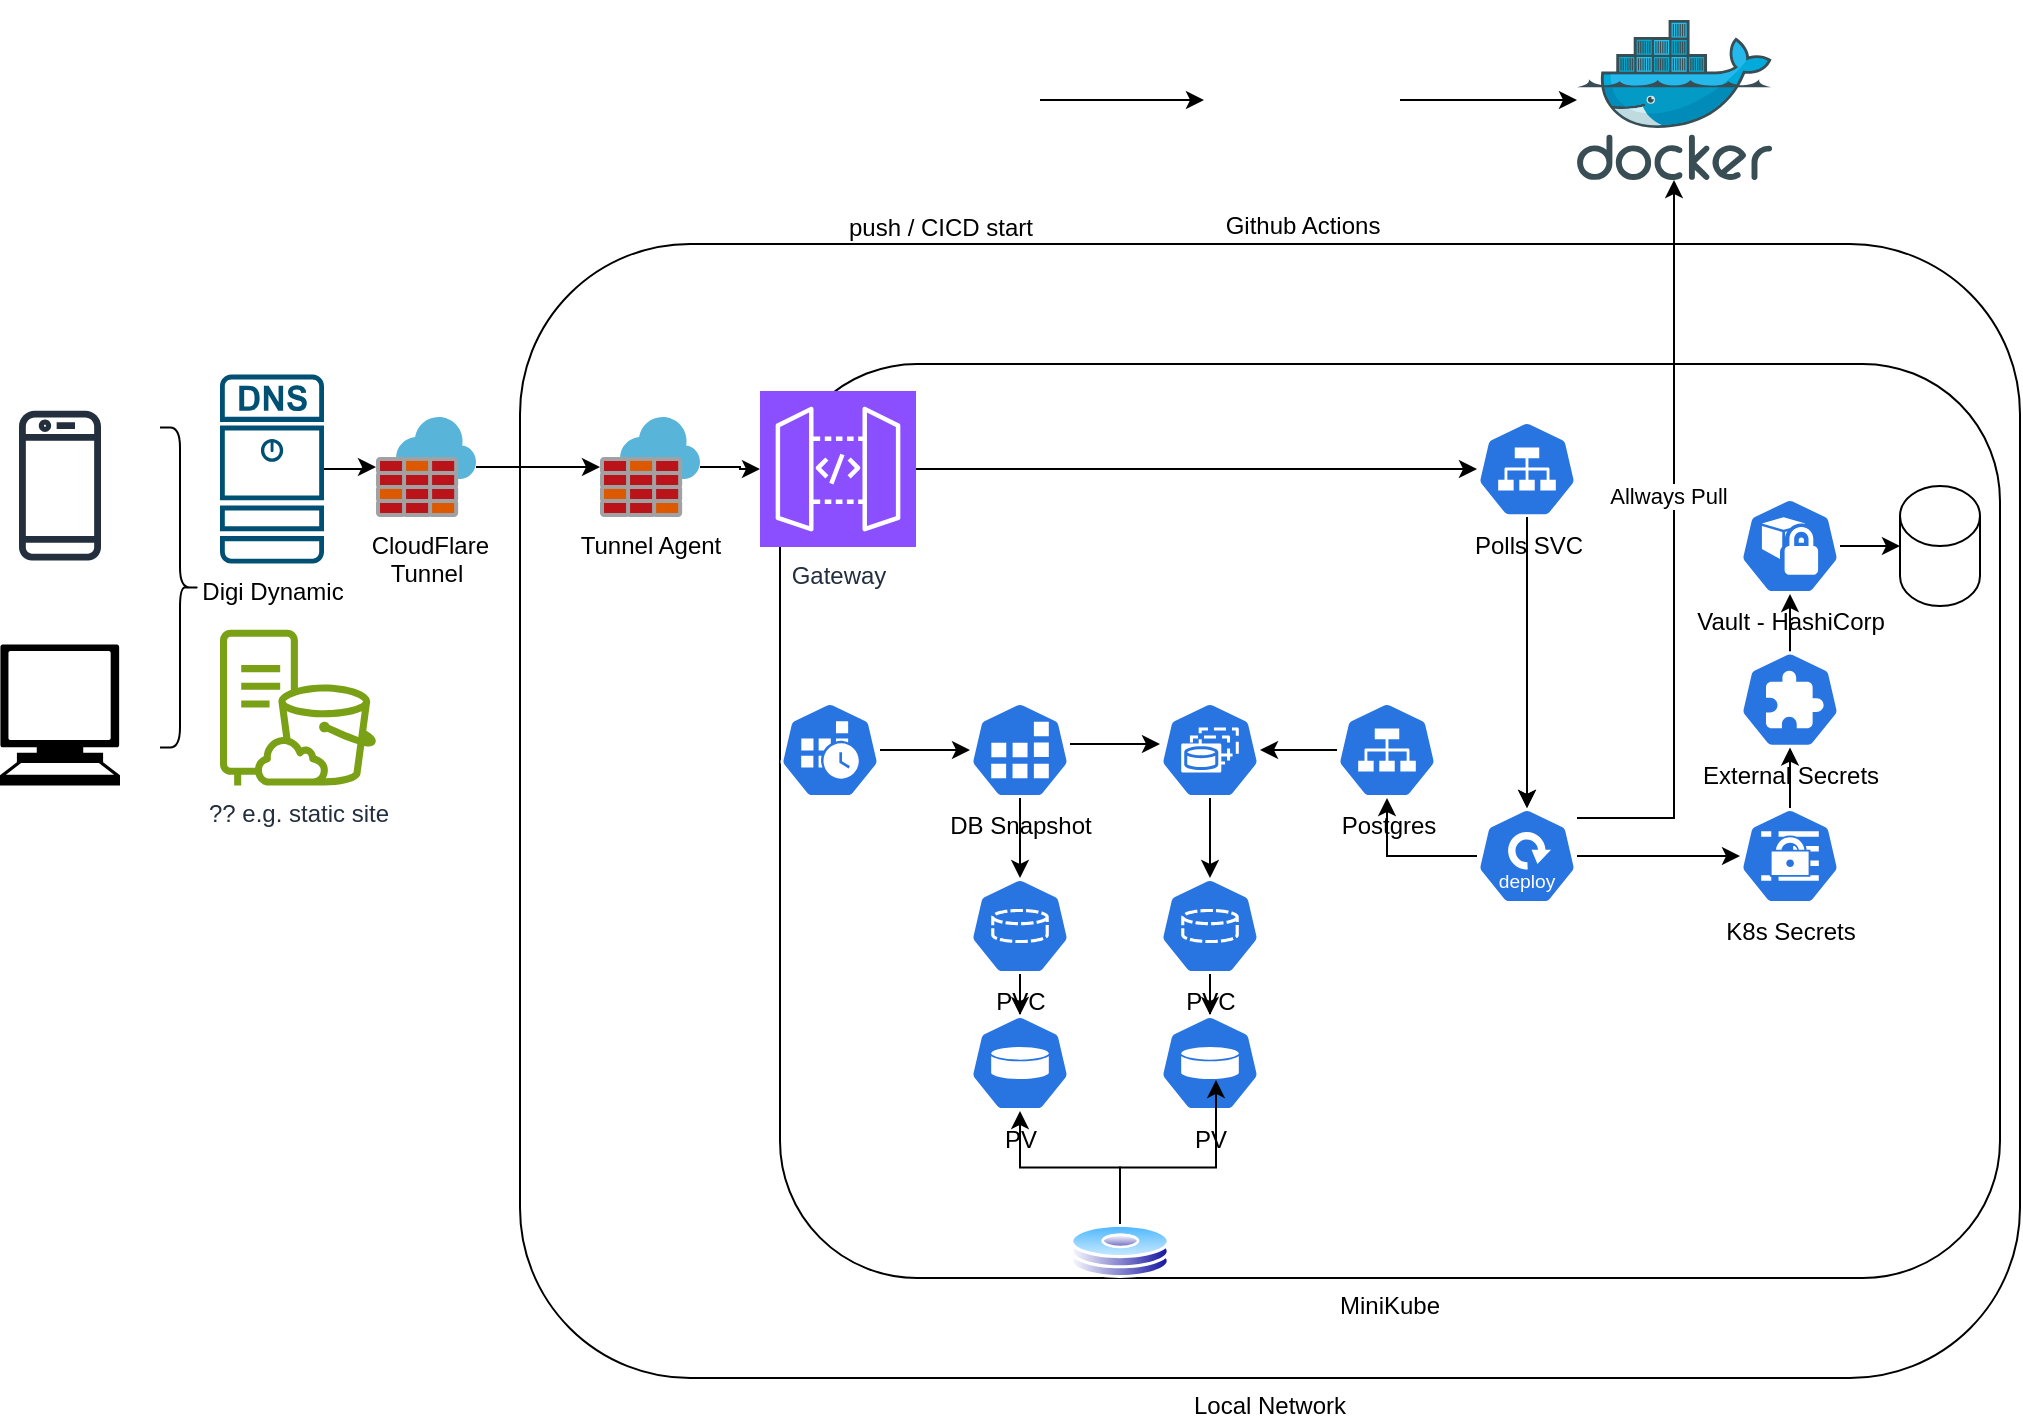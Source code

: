 <mxfile version="24.6.4" type="github">
  <diagram id="Ht1M8jgEwFfnCIfOTk4-" name="Page-1">
    <mxGraphModel dx="1434" dy="2453" grid="1" gridSize="10" guides="1" tooltips="1" connect="1" arrows="1" fold="1" page="1" pageScale="1" pageWidth="1169" pageHeight="827" math="0" shadow="0">
      <root>
        <mxCell id="0" />
        <mxCell id="1" parent="0" />
        <mxCell id="aVOqjhGYucEx2oazw3-k-55" value="Local Network" style="rounded=1;whiteSpace=wrap;html=1;fillColor=none;labelPosition=center;verticalLabelPosition=bottom;align=center;verticalAlign=top;" vertex="1" parent="1">
          <mxGeometry x="320" y="-1457.05" width="750" height="567.05" as="geometry" />
        </mxCell>
        <mxCell id="gNOePfXuiMs6rmTH2Cl8-12" value="MiniKube" style="rounded=1;whiteSpace=wrap;html=1;fillColor=none;labelPosition=center;verticalLabelPosition=bottom;align=center;verticalAlign=top;" parent="1" vertex="1">
          <mxGeometry x="450" y="-1397.05" width="610" height="457.05" as="geometry" />
        </mxCell>
        <mxCell id="gNOePfXuiMs6rmTH2Cl8-1" value="" style="sketch=0;outlineConnect=0;fontColor=#232F3E;gradientColor=none;fillColor=#232F3D;strokeColor=none;dashed=0;verticalLabelPosition=bottom;verticalAlign=top;align=center;html=1;fontSize=12;fontStyle=0;aspect=fixed;pointerEvents=1;shape=mxgraph.aws4.mobile_client;" parent="1" vertex="1">
          <mxGeometry x="69.5" y="-1375.22" width="41" height="78" as="geometry" />
        </mxCell>
        <mxCell id="gNOePfXuiMs6rmTH2Cl8-2" value="" style="shape=mxgraph.signs.tech.computer;html=1;pointerEvents=1;fillColor=#000000;strokeColor=none;verticalLabelPosition=bottom;verticalAlign=top;align=center;" parent="1" vertex="1">
          <mxGeometry x="60" y="-1256.72" width="60" height="70.5" as="geometry" />
        </mxCell>
        <mxCell id="gNOePfXuiMs6rmTH2Cl8-5" value="?? e.g. static site&lt;div&gt;&lt;br&gt;&lt;/div&gt;" style="sketch=0;outlineConnect=0;fontColor=#232F3E;gradientColor=none;fillColor=#7AA116;strokeColor=none;dashed=0;verticalLabelPosition=bottom;verticalAlign=top;align=center;html=1;fontSize=12;fontStyle=0;aspect=fixed;pointerEvents=1;shape=mxgraph.aws4.s3_on_outposts;" parent="1" vertex="1">
          <mxGeometry x="170" y="-1264.22" width="78" height="78" as="geometry" />
        </mxCell>
        <mxCell id="gNOePfXuiMs6rmTH2Cl8-6" value="" style="shape=curlyBracket;whiteSpace=wrap;html=1;rounded=1;flipH=1;labelPosition=right;verticalLabelPosition=middle;align=left;verticalAlign=middle;" parent="1" vertex="1">
          <mxGeometry x="140" y="-1365.22" width="20" height="160" as="geometry" />
        </mxCell>
        <mxCell id="aVOqjhGYucEx2oazw3-k-59" style="edgeStyle=orthogonalEdgeStyle;rounded=0;orthogonalLoop=1;jettySize=auto;html=1;" edge="1" parent="1" source="gNOePfXuiMs6rmTH2Cl8-7" target="aVOqjhGYucEx2oazw3-k-35">
          <mxGeometry relative="1" as="geometry" />
        </mxCell>
        <mxCell id="gNOePfXuiMs6rmTH2Cl8-7" value="Gateway" style="sketch=0;points=[[0,0,0],[0.25,0,0],[0.5,0,0],[0.75,0,0],[1,0,0],[0,1,0],[0.25,1,0],[0.5,1,0],[0.75,1,0],[1,1,0],[0,0.25,0],[0,0.5,0],[0,0.75,0],[1,0.25,0],[1,0.5,0],[1,0.75,0]];outlineConnect=0;fontColor=#232F3E;fillColor=#8C4FFF;strokeColor=#ffffff;dashed=0;verticalLabelPosition=bottom;verticalAlign=top;align=center;html=1;fontSize=12;fontStyle=0;aspect=fixed;shape=mxgraph.aws4.resourceIcon;resIcon=mxgraph.aws4.api_gateway;" parent="1" vertex="1">
          <mxGeometry x="440" y="-1383.49" width="78" height="78" as="geometry" />
        </mxCell>
        <mxCell id="gNOePfXuiMs6rmTH2Cl8-8" value="Digi Dynamic" style="sketch=0;points=[[0.015,0.015,0],[0.985,0.015,0],[0.985,0.985,0],[0.015,0.985,0],[0.25,0,0],[0.5,0,0],[0.75,0,0],[1,0.25,0],[1,0.5,0],[1,0.75,0],[0.75,1,0],[0.5,1,0],[0.25,1,0],[0,0.75,0],[0,0.5,0],[0,0.25,0]];verticalLabelPosition=bottom;html=1;verticalAlign=top;aspect=fixed;align=center;pointerEvents=1;shape=mxgraph.cisco19.dns_server;fillColor=#005073;strokeColor=none;" parent="1" vertex="1">
          <mxGeometry x="170" y="-1391.77" width="52" height="94.55" as="geometry" />
        </mxCell>
        <mxCell id="gNOePfXuiMs6rmTH2Cl8-15" style="edgeStyle=orthogonalEdgeStyle;rounded=0;orthogonalLoop=1;jettySize=auto;html=1;entryX=0;entryY=0.5;entryDx=0;entryDy=0;entryPerimeter=0;" parent="1" source="aVOqjhGYucEx2oazw3-k-1" target="gNOePfXuiMs6rmTH2Cl8-7" edge="1">
          <mxGeometry relative="1" as="geometry" />
        </mxCell>
        <mxCell id="aVOqjhGYucEx2oazw3-k-11" style="edgeStyle=orthogonalEdgeStyle;rounded=0;orthogonalLoop=1;jettySize=auto;html=1;" edge="1" parent="1" source="gNOePfXuiMs6rmTH2Cl8-22" target="gNOePfXuiMs6rmTH2Cl8-64">
          <mxGeometry relative="1" as="geometry" />
        </mxCell>
        <mxCell id="gNOePfXuiMs6rmTH2Cl8-22" value="push / CICD start" style="shape=image;html=1;verticalAlign=top;verticalLabelPosition=bottom;labelBackgroundColor=#ffffff;imageAspect=0;aspect=fixed;image=https://cdn1.iconfinder.com/data/icons/technology-and-hardware-2/200/vector_66_08-128.png" parent="1" vertex="1">
          <mxGeometry x="480" y="-1579" width="100" height="100" as="geometry" />
        </mxCell>
        <mxCell id="aVOqjhGYucEx2oazw3-k-5" style="edgeStyle=orthogonalEdgeStyle;rounded=0;orthogonalLoop=1;jettySize=auto;html=1;" edge="1" parent="1" source="gNOePfXuiMs6rmTH2Cl8-64" target="aVOqjhGYucEx2oazw3-k-4">
          <mxGeometry relative="1" as="geometry" />
        </mxCell>
        <mxCell id="gNOePfXuiMs6rmTH2Cl8-64" value="Github Actions" style="shape=image;html=1;verticalAlign=top;verticalLabelPosition=bottom;labelBackgroundColor=#ffffff;imageAspect=0;aspect=fixed;image=https://cdn4.iconfinder.com/data/icons/social-media-and-logos-12/32/Logo_Github-128.png" parent="1" vertex="1">
          <mxGeometry x="662" y="-1578" width="98" height="98" as="geometry" />
        </mxCell>
        <mxCell id="aVOqjhGYucEx2oazw3-k-3" value="" style="edgeStyle=orthogonalEdgeStyle;rounded=0;orthogonalLoop=1;jettySize=auto;html=1;entryX=0;entryY=0.5;entryDx=0;entryDy=0;entryPerimeter=0;" edge="1" parent="1" source="aVOqjhGYucEx2oazw3-k-2" target="aVOqjhGYucEx2oazw3-k-1">
          <mxGeometry relative="1" as="geometry">
            <mxPoint x="212" y="-1159" as="sourcePoint" />
            <mxPoint x="388" y="-1336" as="targetPoint" />
          </mxGeometry>
        </mxCell>
        <mxCell id="aVOqjhGYucEx2oazw3-k-1" value="Tunnel Agent" style="image;sketch=0;aspect=fixed;html=1;points=[];align=center;fontSize=12;image=img/lib/mscae/Azure_Firewall.svg;" vertex="1" parent="1">
          <mxGeometry x="360" y="-1370.5" width="50" height="50" as="geometry" />
        </mxCell>
        <mxCell id="aVOqjhGYucEx2oazw3-k-4" value="" style="image;sketch=0;aspect=fixed;html=1;points=[];align=center;fontSize=12;image=img/lib/mscae/Docker.svg;" vertex="1" parent="1">
          <mxGeometry x="848.5" y="-1569" width="97.56" height="80" as="geometry" />
        </mxCell>
        <mxCell id="aVOqjhGYucEx2oazw3-k-7" value="PV" style="aspect=fixed;sketch=0;html=1;dashed=0;whitespace=wrap;verticalLabelPosition=bottom;verticalAlign=top;fillColor=#2875E2;strokeColor=#ffffff;points=[[0.005,0.63,0],[0.1,0.2,0],[0.9,0.2,0],[0.5,0,0],[0.995,0.63,0],[0.72,0.99,0],[0.5,1,0],[0.28,0.99,0]];shape=mxgraph.kubernetes.icon2;prIcon=pv" vertex="1" parent="1">
          <mxGeometry x="545" y="-1071.5" width="50" height="48" as="geometry" />
        </mxCell>
        <mxCell id="aVOqjhGYucEx2oazw3-k-9" style="edgeStyle=orthogonalEdgeStyle;rounded=0;orthogonalLoop=1;jettySize=auto;html=1;" edge="1" parent="1" source="aVOqjhGYucEx2oazw3-k-8" target="aVOqjhGYucEx2oazw3-k-7">
          <mxGeometry relative="1" as="geometry" />
        </mxCell>
        <mxCell id="aVOqjhGYucEx2oazw3-k-8" value="PVC" style="aspect=fixed;sketch=0;html=1;dashed=0;whitespace=wrap;verticalLabelPosition=bottom;verticalAlign=top;fillColor=#2875E2;strokeColor=#ffffff;points=[[0.005,0.63,0],[0.1,0.2,0],[0.9,0.2,0],[0.5,0,0],[0.995,0.63,0],[0.72,0.99,0],[0.5,1,0],[0.28,0.99,0]];shape=mxgraph.kubernetes.icon2;prIcon=pvc" vertex="1" parent="1">
          <mxGeometry x="545" y="-1140" width="50" height="48" as="geometry" />
        </mxCell>
        <mxCell id="aVOqjhGYucEx2oazw3-k-20" value="" style="edgeStyle=orthogonalEdgeStyle;rounded=0;orthogonalLoop=1;jettySize=auto;html=1;" edge="1" parent="1" source="aVOqjhGYucEx2oazw3-k-16" target="aVOqjhGYucEx2oazw3-k-17">
          <mxGeometry relative="1" as="geometry" />
        </mxCell>
        <mxCell id="aVOqjhGYucEx2oazw3-k-16" value="External Secrets" style="aspect=fixed;sketch=0;html=1;dashed=0;whitespace=wrap;verticalLabelPosition=bottom;verticalAlign=top;fillColor=#2875E2;strokeColor=#ffffff;points=[[0.005,0.63,0],[0.1,0.2,0],[0.9,0.2,0],[0.5,0,0],[0.995,0.63,0],[0.72,0.99,0],[0.5,1,0],[0.28,0.99,0]];shape=mxgraph.kubernetes.icon2;prIcon=crd" vertex="1" parent="1">
          <mxGeometry x="930" y="-1253.22" width="50" height="48" as="geometry" />
        </mxCell>
        <mxCell id="aVOqjhGYucEx2oazw3-k-66" value="" style="edgeStyle=orthogonalEdgeStyle;rounded=0;orthogonalLoop=1;jettySize=auto;html=1;" edge="1" parent="1" source="aVOqjhGYucEx2oazw3-k-17" target="aVOqjhGYucEx2oazw3-k-65">
          <mxGeometry relative="1" as="geometry" />
        </mxCell>
        <mxCell id="aVOqjhGYucEx2oazw3-k-17" value="Vault - HashiCorp" style="aspect=fixed;sketch=0;html=1;dashed=0;whitespace=wrap;verticalLabelPosition=bottom;verticalAlign=top;fillColor=#2875E2;strokeColor=#ffffff;points=[[0.005,0.63,0],[0.1,0.2,0],[0.9,0.2,0],[0.5,0,0],[0.995,0.63,0],[0.72,0.99,0],[0.5,1,0],[0.28,0.99,0]];shape=mxgraph.kubernetes.icon2;prIcon=psp" vertex="1" parent="1">
          <mxGeometry x="930" y="-1330" width="50" height="48" as="geometry" />
        </mxCell>
        <mxCell id="aVOqjhGYucEx2oazw3-k-19" style="edgeStyle=orthogonalEdgeStyle;rounded=0;orthogonalLoop=1;jettySize=auto;html=1;exitX=0.5;exitY=1;exitDx=0;exitDy=0;exitPerimeter=0;" edge="1" parent="1" source="aVOqjhGYucEx2oazw3-k-16" target="aVOqjhGYucEx2oazw3-k-16">
          <mxGeometry relative="1" as="geometry" />
        </mxCell>
        <mxCell id="aVOqjhGYucEx2oazw3-k-23" value="" style="edgeStyle=orthogonalEdgeStyle;rounded=0;orthogonalLoop=1;jettySize=auto;html=1;" edge="1" parent="1" source="aVOqjhGYucEx2oazw3-k-21" target="aVOqjhGYucEx2oazw3-k-22">
          <mxGeometry relative="1" as="geometry" />
        </mxCell>
        <mxCell id="aVOqjhGYucEx2oazw3-k-21" value="" style="aspect=fixed;sketch=0;html=1;dashed=0;whitespace=wrap;verticalLabelPosition=bottom;verticalAlign=top;fillColor=#2875E2;strokeColor=#ffffff;points=[[0.005,0.63,0],[0.1,0.2,0],[0.9,0.2,0],[0.5,0,0],[0.995,0.63,0],[0.72,0.99,0],[0.5,1,0],[0.28,0.99,0]];shape=mxgraph.kubernetes.icon2;prIcon=cronjob" vertex="1" parent="1">
          <mxGeometry x="450" y="-1228" width="50" height="48" as="geometry" />
        </mxCell>
        <mxCell id="aVOqjhGYucEx2oazw3-k-39" value="" style="edgeStyle=orthogonalEdgeStyle;rounded=0;orthogonalLoop=1;jettySize=auto;html=1;" edge="1" parent="1" source="aVOqjhGYucEx2oazw3-k-22" target="aVOqjhGYucEx2oazw3-k-8">
          <mxGeometry relative="1" as="geometry" />
        </mxCell>
        <mxCell id="aVOqjhGYucEx2oazw3-k-22" value="DB Snapshot" style="aspect=fixed;sketch=0;html=1;dashed=0;whitespace=wrap;verticalLabelPosition=bottom;verticalAlign=top;fillColor=#2875E2;strokeColor=#ffffff;points=[[0.005,0.63,0],[0.1,0.2,0],[0.9,0.2,0],[0.5,0,0],[0.995,0.63,0],[0.72,0.99,0],[0.5,1,0],[0.28,0.99,0]];shape=mxgraph.kubernetes.icon2;prIcon=job" vertex="1" parent="1">
          <mxGeometry x="545" y="-1228" width="50" height="48" as="geometry" />
        </mxCell>
        <mxCell id="aVOqjhGYucEx2oazw3-k-29" value="" style="edgeStyle=orthogonalEdgeStyle;rounded=0;orthogonalLoop=1;jettySize=auto;html=1;" edge="1" parent="1" source="aVOqjhGYucEx2oazw3-k-24" target="aVOqjhGYucEx2oazw3-k-26">
          <mxGeometry relative="1" as="geometry" />
        </mxCell>
        <mxCell id="aVOqjhGYucEx2oazw3-k-43" style="edgeStyle=orthogonalEdgeStyle;rounded=0;orthogonalLoop=1;jettySize=auto;html=1;" edge="1" parent="1" source="aVOqjhGYucEx2oazw3-k-24" target="aVOqjhGYucEx2oazw3-k-4">
          <mxGeometry relative="1" as="geometry">
            <Array as="points">
              <mxPoint x="897" y="-1170" />
            </Array>
          </mxGeometry>
        </mxCell>
        <mxCell id="aVOqjhGYucEx2oazw3-k-63" value="Allways Pull" style="edgeLabel;html=1;align=center;verticalAlign=middle;resizable=0;points=[];" vertex="1" connectable="0" parent="aVOqjhGYucEx2oazw3-k-43">
          <mxGeometry x="0.14" y="3" relative="1" as="geometry">
            <mxPoint as="offset" />
          </mxGeometry>
        </mxCell>
        <mxCell id="aVOqjhGYucEx2oazw3-k-62" style="edgeStyle=orthogonalEdgeStyle;rounded=0;orthogonalLoop=1;jettySize=auto;html=1;" edge="1" parent="1" source="aVOqjhGYucEx2oazw3-k-24" target="aVOqjhGYucEx2oazw3-k-25">
          <mxGeometry relative="1" as="geometry" />
        </mxCell>
        <mxCell id="aVOqjhGYucEx2oazw3-k-24" value="" style="aspect=fixed;sketch=0;html=1;dashed=0;whitespace=wrap;verticalLabelPosition=bottom;verticalAlign=top;fillColor=#2875E2;strokeColor=#ffffff;points=[[0.005,0.63,0],[0.1,0.2,0],[0.9,0.2,0],[0.5,0,0],[0.995,0.63,0],[0.72,0.99,0],[0.5,1,0],[0.28,0.99,0]];shape=mxgraph.kubernetes.icon2;kubernetesLabel=1;prIcon=deploy" vertex="1" parent="1">
          <mxGeometry x="798.5" y="-1175" width="50" height="48" as="geometry" />
        </mxCell>
        <mxCell id="aVOqjhGYucEx2oazw3-k-40" value="" style="edgeStyle=orthogonalEdgeStyle;rounded=0;orthogonalLoop=1;jettySize=auto;html=1;" edge="1" parent="1" source="aVOqjhGYucEx2oazw3-k-25" target="aVOqjhGYucEx2oazw3-k-27">
          <mxGeometry relative="1" as="geometry" />
        </mxCell>
        <mxCell id="aVOqjhGYucEx2oazw3-k-25" value="Postgres" style="aspect=fixed;sketch=0;html=1;dashed=0;whitespace=wrap;verticalLabelPosition=bottom;verticalAlign=top;fillColor=#2875E2;strokeColor=#ffffff;points=[[0.005,0.63,0],[0.1,0.2,0],[0.9,0.2,0],[0.5,0,0],[0.995,0.63,0],[0.72,0.99,0],[0.5,1,0],[0.28,0.99,0]];shape=mxgraph.kubernetes.icon2;prIcon=svc" vertex="1" parent="1">
          <mxGeometry x="728.5" y="-1228" width="50" height="48" as="geometry" />
        </mxCell>
        <mxCell id="aVOqjhGYucEx2oazw3-k-28" value="" style="edgeStyle=orthogonalEdgeStyle;rounded=0;orthogonalLoop=1;jettySize=auto;html=1;" edge="1" parent="1" source="aVOqjhGYucEx2oazw3-k-26" target="aVOqjhGYucEx2oazw3-k-16">
          <mxGeometry relative="1" as="geometry" />
        </mxCell>
        <mxCell id="aVOqjhGYucEx2oazw3-k-26" value="K8s Secrets" style="aspect=fixed;sketch=0;html=1;dashed=0;whitespace=wrap;verticalLabelPosition=bottom;verticalAlign=top;fillColor=#2875E2;strokeColor=#ffffff;points=[[0.005,0.63,0],[0.1,0.2,0],[0.9,0.2,0],[0.5,0,0],[0.995,0.63,0],[0.72,0.99,0],[0.5,1,0],[0.28,0.99,0]];shape=mxgraph.kubernetes.icon2;prIcon=secret" vertex="1" parent="1">
          <mxGeometry x="930" y="-1175" width="50" height="48" as="geometry" />
        </mxCell>
        <mxCell id="aVOqjhGYucEx2oazw3-k-38" value="" style="edgeStyle=orthogonalEdgeStyle;rounded=0;orthogonalLoop=1;jettySize=auto;html=1;" edge="1" parent="1" source="aVOqjhGYucEx2oazw3-k-27" target="aVOqjhGYucEx2oazw3-k-32">
          <mxGeometry relative="1" as="geometry" />
        </mxCell>
        <mxCell id="aVOqjhGYucEx2oazw3-k-27" value="" style="aspect=fixed;sketch=0;html=1;dashed=0;whitespace=wrap;verticalLabelPosition=bottom;verticalAlign=top;fillColor=#2875E2;strokeColor=#ffffff;points=[[0.005,0.63,0],[0.1,0.2,0],[0.9,0.2,0],[0.5,0,0],[0.995,0.63,0],[0.72,0.99,0],[0.5,1,0],[0.28,0.99,0]];shape=mxgraph.kubernetes.icon2;prIcon=sts" vertex="1" parent="1">
          <mxGeometry x="640" y="-1228" width="50" height="48" as="geometry" />
        </mxCell>
        <mxCell id="aVOqjhGYucEx2oazw3-k-30" value="PV" style="aspect=fixed;sketch=0;html=1;dashed=0;whitespace=wrap;verticalLabelPosition=bottom;verticalAlign=top;fillColor=#2875E2;strokeColor=#ffffff;points=[[0.005,0.63,0],[0.1,0.2,0],[0.9,0.2,0],[0.5,0,0],[0.995,0.63,0],[0.72,0.99,0],[0.5,1,0],[0.28,0.99,0]];shape=mxgraph.kubernetes.icon2;prIcon=pv" vertex="1" parent="1">
          <mxGeometry x="640" y="-1071.5" width="50" height="48" as="geometry" />
        </mxCell>
        <mxCell id="aVOqjhGYucEx2oazw3-k-31" style="edgeStyle=orthogonalEdgeStyle;rounded=0;orthogonalLoop=1;jettySize=auto;html=1;" edge="1" parent="1" source="aVOqjhGYucEx2oazw3-k-32" target="aVOqjhGYucEx2oazw3-k-30">
          <mxGeometry relative="1" as="geometry" />
        </mxCell>
        <mxCell id="aVOqjhGYucEx2oazw3-k-32" value="PVC" style="aspect=fixed;sketch=0;html=1;dashed=0;whitespace=wrap;verticalLabelPosition=bottom;verticalAlign=top;fillColor=#2875E2;strokeColor=#ffffff;points=[[0.005,0.63,0],[0.1,0.2,0],[0.9,0.2,0],[0.5,0,0],[0.995,0.63,0],[0.72,0.99,0],[0.5,1,0],[0.28,0.99,0]];shape=mxgraph.kubernetes.icon2;prIcon=pvc" vertex="1" parent="1">
          <mxGeometry x="640" y="-1140" width="50" height="48" as="geometry" />
        </mxCell>
        <mxCell id="aVOqjhGYucEx2oazw3-k-33" value="" style="edgeStyle=orthogonalEdgeStyle;rounded=0;orthogonalLoop=1;jettySize=auto;html=1;" edge="1" parent="1">
          <mxGeometry relative="1" as="geometry">
            <mxPoint x="595" y="-1207.05" as="sourcePoint" />
            <mxPoint x="640" y="-1207" as="targetPoint" />
          </mxGeometry>
        </mxCell>
        <mxCell id="aVOqjhGYucEx2oazw3-k-41" value="" style="edgeStyle=orthogonalEdgeStyle;rounded=0;orthogonalLoop=1;jettySize=auto;html=1;" edge="1" parent="1" source="aVOqjhGYucEx2oazw3-k-35" target="aVOqjhGYucEx2oazw3-k-24">
          <mxGeometry relative="1" as="geometry" />
        </mxCell>
        <mxCell id="aVOqjhGYucEx2oazw3-k-57" value="" style="edgeStyle=orthogonalEdgeStyle;rounded=0;orthogonalLoop=1;jettySize=auto;html=1;" edge="1" parent="1" source="aVOqjhGYucEx2oazw3-k-35" target="aVOqjhGYucEx2oazw3-k-24">
          <mxGeometry relative="1" as="geometry" />
        </mxCell>
        <mxCell id="aVOqjhGYucEx2oazw3-k-35" value="Polls SVC" style="aspect=fixed;sketch=0;html=1;dashed=0;whitespace=wrap;verticalLabelPosition=bottom;verticalAlign=top;fillColor=#2875E2;strokeColor=#ffffff;points=[[0.005,0.63,0],[0.1,0.2,0],[0.9,0.2,0],[0.5,0,0],[0.995,0.63,0],[0.72,0.99,0],[0.5,1,0],[0.28,0.99,0]];shape=mxgraph.kubernetes.icon2;prIcon=svc" vertex="1" parent="1">
          <mxGeometry x="798.5" y="-1368.49" width="50" height="48" as="geometry" />
        </mxCell>
        <mxCell id="aVOqjhGYucEx2oazw3-k-52" style="edgeStyle=orthogonalEdgeStyle;rounded=0;orthogonalLoop=1;jettySize=auto;html=1;" edge="1" parent="1" source="aVOqjhGYucEx2oazw3-k-46" target="aVOqjhGYucEx2oazw3-k-7">
          <mxGeometry relative="1" as="geometry" />
        </mxCell>
        <mxCell id="aVOqjhGYucEx2oazw3-k-46" value="" style="image;aspect=fixed;perimeter=ellipsePerimeter;html=1;align=center;shadow=0;dashed=0;spacingTop=3;image=img/lib/active_directory/hard_disk.svg;" vertex="1" parent="1">
          <mxGeometry x="595" y="-967" width="50" height="27" as="geometry" />
        </mxCell>
        <mxCell id="aVOqjhGYucEx2oazw3-k-50" style="edgeStyle=orthogonalEdgeStyle;rounded=0;orthogonalLoop=1;jettySize=auto;html=1;entryX=0.56;entryY=0.677;entryDx=0;entryDy=0;entryPerimeter=0;" edge="1" parent="1" source="aVOqjhGYucEx2oazw3-k-46" target="aVOqjhGYucEx2oazw3-k-30">
          <mxGeometry relative="1" as="geometry" />
        </mxCell>
        <mxCell id="aVOqjhGYucEx2oazw3-k-54" value="" style="edgeStyle=orthogonalEdgeStyle;rounded=0;orthogonalLoop=1;jettySize=auto;html=1;entryX=0;entryY=0.5;entryDx=0;entryDy=0;entryPerimeter=0;" edge="1" parent="1" source="gNOePfXuiMs6rmTH2Cl8-8" target="aVOqjhGYucEx2oazw3-k-2">
          <mxGeometry relative="1" as="geometry">
            <mxPoint x="222" y="-1344" as="sourcePoint" />
            <mxPoint x="349" y="-1345" as="targetPoint" />
          </mxGeometry>
        </mxCell>
        <mxCell id="aVOqjhGYucEx2oazw3-k-2" value="&lt;div&gt;&amp;nbsp;CloudFlare&lt;/div&gt;&lt;div&gt;Tunnel&lt;/div&gt;" style="image;sketch=0;aspect=fixed;html=1;points=[];align=center;fontSize=12;image=img/lib/mscae/Azure_Firewall.svg;" vertex="1" parent="1">
          <mxGeometry x="248" y="-1370.5" width="50" height="50" as="geometry" />
        </mxCell>
        <mxCell id="aVOqjhGYucEx2oazw3-k-65" value="" style="shape=cylinder3;whiteSpace=wrap;html=1;boundedLbl=1;backgroundOutline=1;size=15;" vertex="1" parent="1">
          <mxGeometry x="1010" y="-1336" width="40" height="60" as="geometry" />
        </mxCell>
      </root>
    </mxGraphModel>
  </diagram>
</mxfile>

